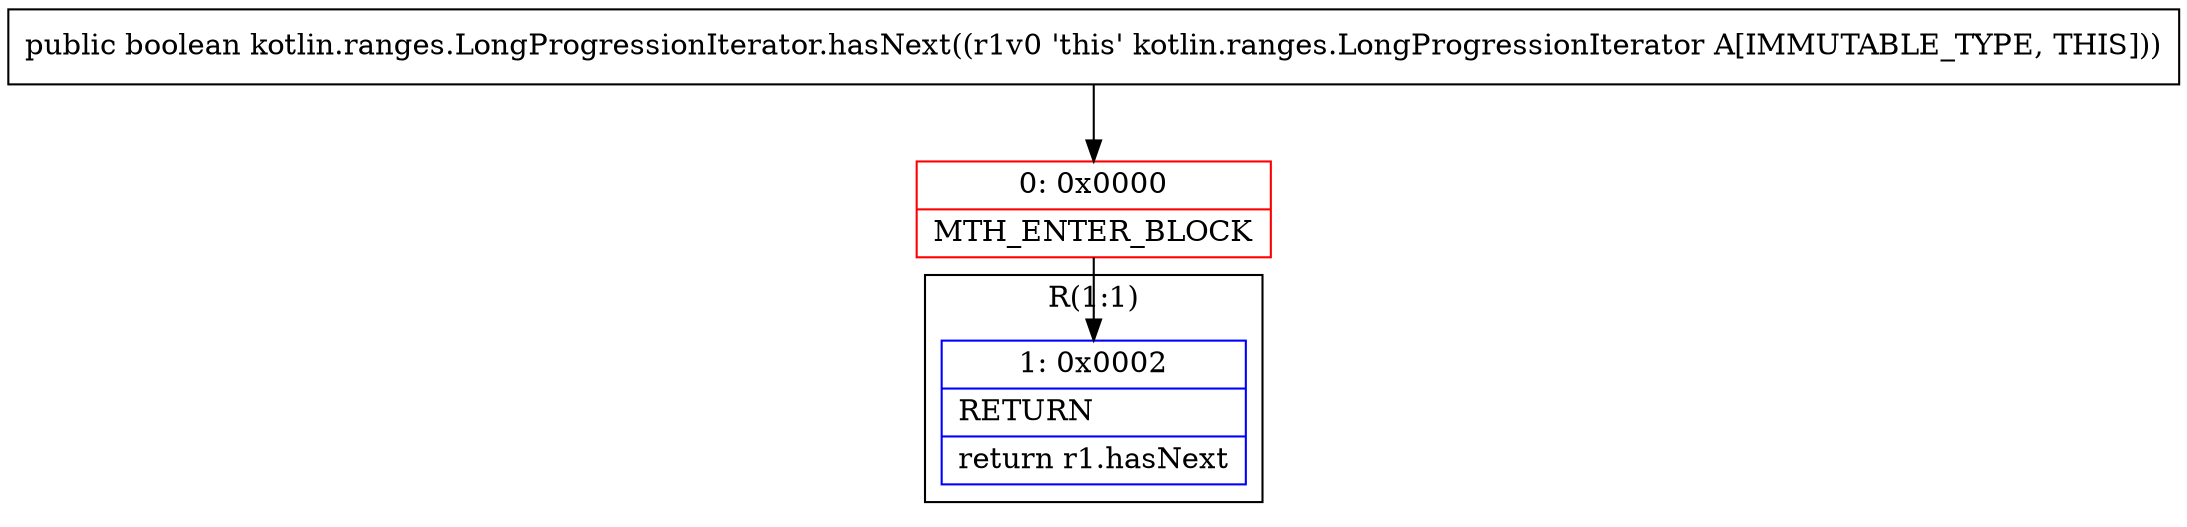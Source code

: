 digraph "CFG forkotlin.ranges.LongProgressionIterator.hasNext()Z" {
subgraph cluster_Region_574158676 {
label = "R(1:1)";
node [shape=record,color=blue];
Node_1 [shape=record,label="{1\:\ 0x0002|RETURN\l|return r1.hasNext\l}"];
}
Node_0 [shape=record,color=red,label="{0\:\ 0x0000|MTH_ENTER_BLOCK\l}"];
MethodNode[shape=record,label="{public boolean kotlin.ranges.LongProgressionIterator.hasNext((r1v0 'this' kotlin.ranges.LongProgressionIterator A[IMMUTABLE_TYPE, THIS])) }"];
MethodNode -> Node_0;
Node_0 -> Node_1;
}

